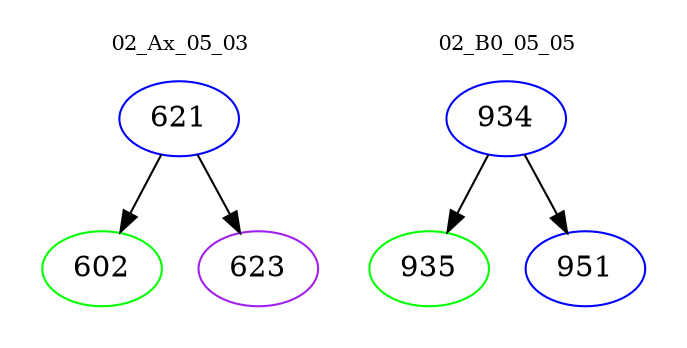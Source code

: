 digraph{
subgraph cluster_0 {
color = white
label = "02_Ax_05_03";
fontsize=10;
T0_621 [label="621", color="blue"]
T0_621 -> T0_602 [color="black"]
T0_602 [label="602", color="green"]
T0_621 -> T0_623 [color="black"]
T0_623 [label="623", color="purple"]
}
subgraph cluster_1 {
color = white
label = "02_B0_05_05";
fontsize=10;
T1_934 [label="934", color="blue"]
T1_934 -> T1_935 [color="black"]
T1_935 [label="935", color="green"]
T1_934 -> T1_951 [color="black"]
T1_951 [label="951", color="blue"]
}
}
